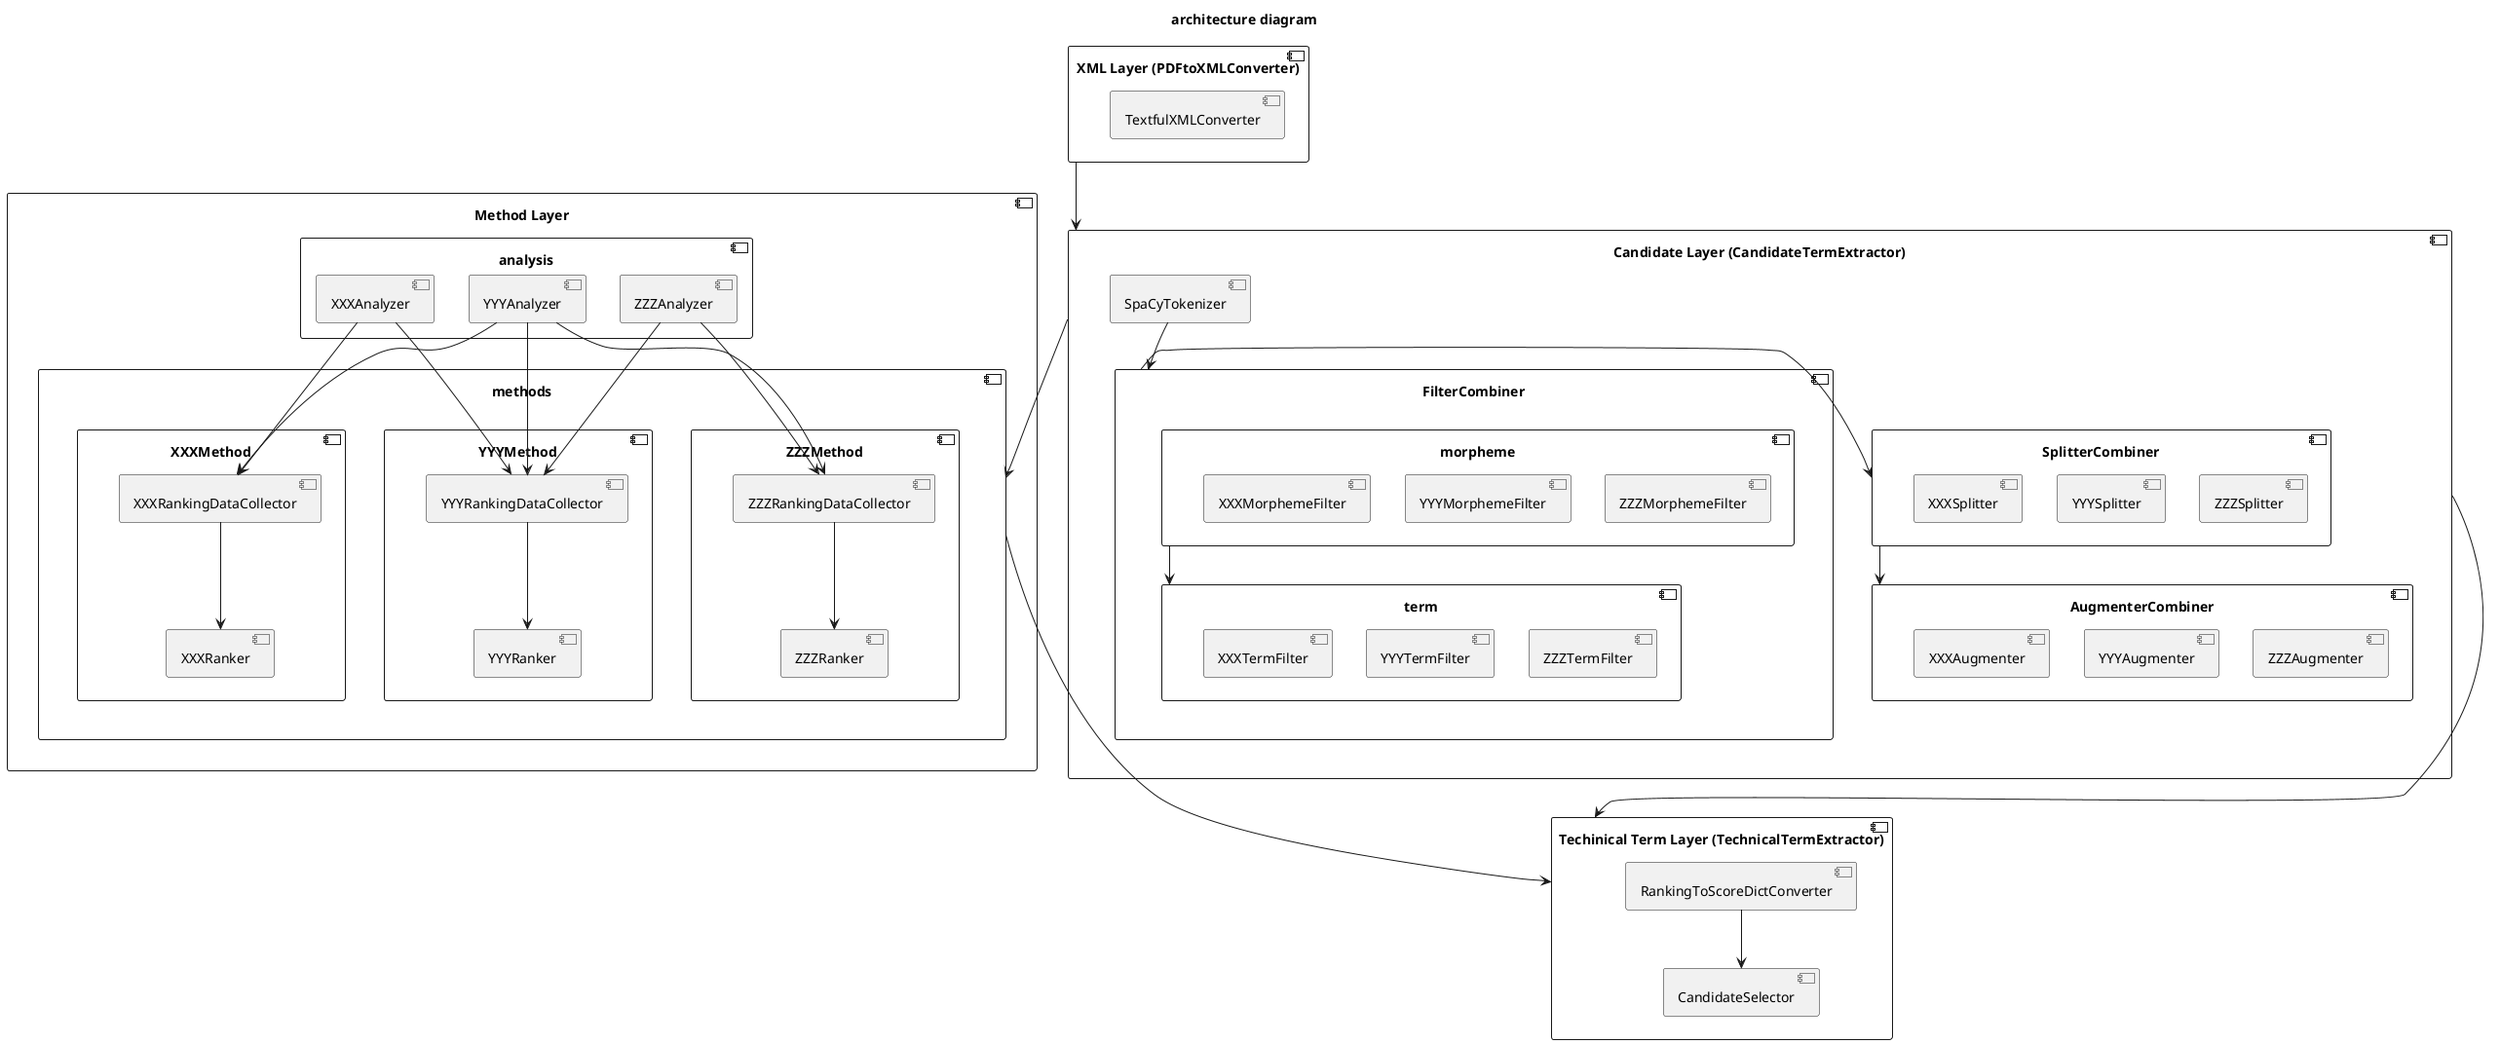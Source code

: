 @startuml
title "architecture diagram"

component "XML Layer (PDFtoXMLConverter)" as XMLLayer {
    component TextfulXMLConverter
}

component "Candidate Layer (CandidateTermExtractor)" as CandidateLayer {
    component SpaCyTokenizer
    component FilterCombiner {
        component morpheme {
            component XXXMorphemeFilter
            component YYYMorphemeFilter
            component ZZZMorphemeFilter

            XXXMorphemeFilter -[hidden]right- YYYMorphemeFilter
            YYYMorphemeFilter -[hidden]right- ZZZMorphemeFilter
        }

        component term {
            component XXXTermFilter
            component YYYTermFilter
            component ZZZTermFilter

            XXXTermFilter -[hidden]right- YYYTermFilter
            YYYTermFilter -[hidden]right- ZZZTermFilter
        }
        morpheme -down-> term
    }

    component SplitterCombiner {
        component XXXSplitter
        component YYYSplitter
        component ZZZSplitter

        XXXSplitter -[hidden]right- YYYSplitter
        YYYSplitter -[hidden]right- ZZZSplitter
    }

    component AugmenterCombiner {
        component XXXAugmenter
        component YYYAugmenter
        component ZZZAugmenter

        XXXAugmenter -[hidden]right- YYYAugmenter
        YYYAugmenter -[hidden]right- ZZZAugmenter
    }

    SpaCyTokenizer -down-> FilterCombiner
    FilterCombiner -right-> SplitterCombiner
    SplitterCombiner -down-> AugmenterCombiner
    
}

component "Method Layer" as MethodLayer {
    component analysis {
        component XXXAnalyzer
        component YYYAnalyzer
        component ZZZAnalyzer

        XXXAnalyzer -[hidden]right- YYYAnalyzer
        YYYAnalyzer -[hidden]right- ZZZAnalyzer
    }

    component methods {
        component XXXMethod {
            component XXXRankingDataCollector
            component XXXRanker

            XXXRankingDataCollector -down-> XXXRanker
        }

        component YYYMethod {
            component YYYRankingDataCollector
            component YYYRanker

            YYYRankingDataCollector -down-> YYYRanker
        }

        component ZZZMethod {
            component ZZZRankingDataCollector
            component ZZZRanker

            ZZZRankingDataCollector -down-> ZZZRanker
        }

        XXXMethod -[hidden]right- YYYMethod
        YYYMethod -[hidden]right- ZZZMethod
    }

    XXXAnalyzer -down-> XXXRankingDataCollector
    YYYAnalyzer -down-> XXXRankingDataCollector
    XXXAnalyzer -down-> YYYRankingDataCollector
    YYYAnalyzer -down-> YYYRankingDataCollector
    ZZZAnalyzer -down-> YYYRankingDataCollector
    YYYAnalyzer -down-> ZZZRankingDataCollector
    ZZZAnalyzer -down-> ZZZRankingDataCollector
}

component "Techinical Term Layer (TechnicalTermExtractor)" as TechinicalTermLayer {
    component RankingToScoreDictConverter
    component CandidateSelector
    RankingToScoreDictConverter -down->  CandidateSelector
}

XMLLayer -down-> CandidateLayer
CandidateLayer -down-> methods
CandidateLayer ---down-> TechinicalTermLayer
methods --down-> TechinicalTermLayer


@enduml